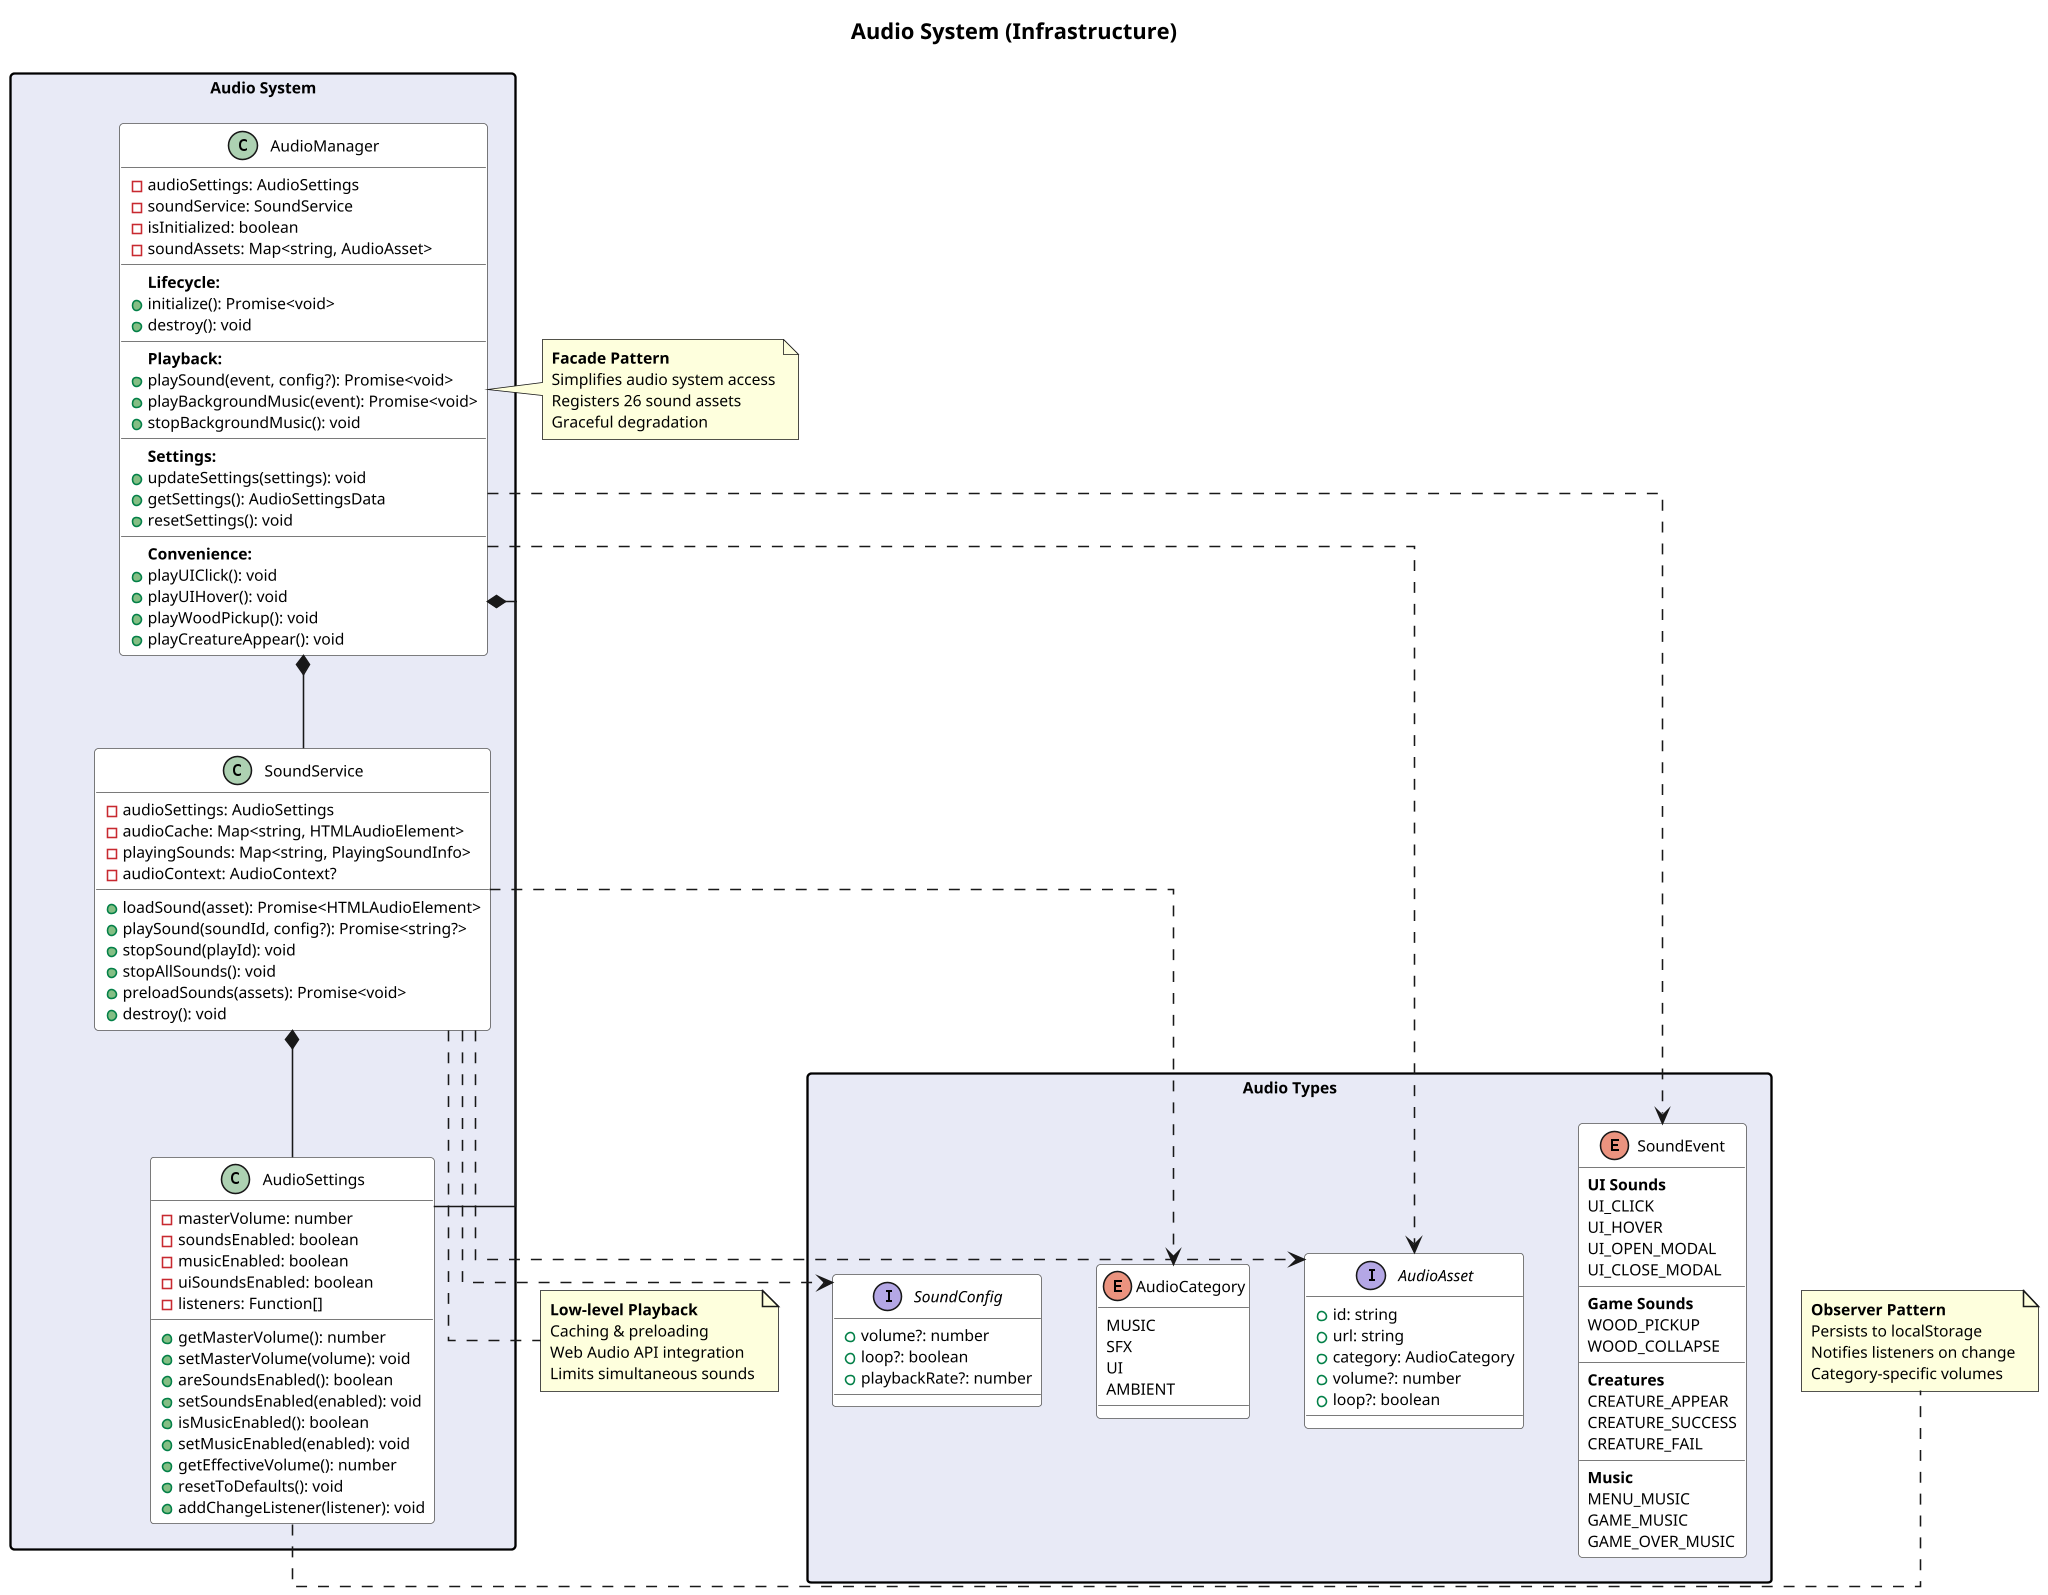 @startuml Within_the_Woodpile_Audio_System

!define AUDIO #E8EAF6

skinparam packageStyle rectangle
skinparam defaultFontSize 10
skinparam classBackgroundColor White
skinparam classBorderColor #555
skinparam packageBackgroundColor transparent
skinparam linetype ortho
skinparam dpi 150

title Audio System (Infrastructure)

' ==================== AUDIO ====================
package "Audio System" AUDIO {
    class AudioManager {
        -audioSettings: AudioSettings
        -soundService: SoundService
        -isInitialized: boolean
        -soundAssets: Map<string, AudioAsset>
        __
        **Lifecycle:**
        +initialize(): Promise<void>
        +destroy(): void
        __
        **Playback:**
        +playSound(event, config?): Promise<void>
        +playBackgroundMusic(event): Promise<void>
        +stopBackgroundMusic(): void
        __
        **Settings:**
        +updateSettings(settings): void
        +getSettings(): AudioSettingsData
        +resetSettings(): void
        __
        **Convenience:**
        +playUIClick(): void
        +playUIHover(): void
        +playWoodPickup(): void
        +playCreatureAppear(): void
    }
    
    class AudioSettings {
        -masterVolume: number
        -soundsEnabled: boolean
        -musicEnabled: boolean
        -uiSoundsEnabled: boolean
        -listeners: Function[]
        __
        +getMasterVolume(): number
        +setMasterVolume(volume): void
        +areSoundsEnabled(): boolean
        +setSoundsEnabled(enabled): void
        +isMusicEnabled(): boolean
        +setMusicEnabled(enabled): void
        +getEffectiveVolume(): number
        +resetToDefaults(): void
        +addChangeListener(listener): void
    }
    
    class SoundService {
        -audioSettings: AudioSettings
        -audioCache: Map<string, HTMLAudioElement>
        -playingSounds: Map<string, PlayingSoundInfo>
        -audioContext: AudioContext?
        __
        +loadSound(asset): Promise<HTMLAudioElement>
        +playSound(soundId, config?): Promise<string?>
        +stopSound(playId): void
        +stopAllSounds(): void
        +preloadSounds(assets): Promise<void>
        +destroy(): void
    }
}

' ==================== ENUMS & INTERFACES ====================
package "Audio Types" AUDIO {
    enum SoundEvent {
        **UI Sounds**
        UI_CLICK
        UI_HOVER
        UI_OPEN_MODAL
        UI_CLOSE_MODAL
        __
        **Game Sounds**
        WOOD_PICKUP
        WOOD_COLLAPSE
        __
        **Creatures**
        CREATURE_APPEAR
        CREATURE_SUCCESS
        CREATURE_FAIL
        __
        **Music**
        MENU_MUSIC
        GAME_MUSIC
        GAME_OVER_MUSIC
    }
    
    enum AudioCategory {
        MUSIC
        SFX
        UI
        AMBIENT
    }
    
    interface AudioAsset {
        +id: string
        +url: string
        +category: AudioCategory
        +volume?: number
        +loop?: boolean
    }
    
    interface SoundConfig {
        +volume?: number
        +loop?: boolean
        +playbackRate?: number
    }
}

' ==================== RELATIONSHIPS ====================
AudioManager *-- AudioSettings
AudioManager *-- SoundService
AudioManager ..> SoundEvent
AudioManager ..> AudioAsset

SoundService *-- AudioSettings
SoundService ..> AudioAsset
SoundService ..> SoundConfig
SoundService ..> AudioCategory

note right of AudioManager
  **Facade Pattern**
  Simplifies audio system access
  Registers 26 sound assets
  Graceful degradation
end note

note right of AudioSettings
  **Observer Pattern**
  Persists to localStorage
  Notifies listeners on change
  Category-specific volumes
end note

note bottom of SoundService
  **Low-level Playback**
  Caching & preloading
  Web Audio API integration
  Limits simultaneous sounds
end note

@enduml
